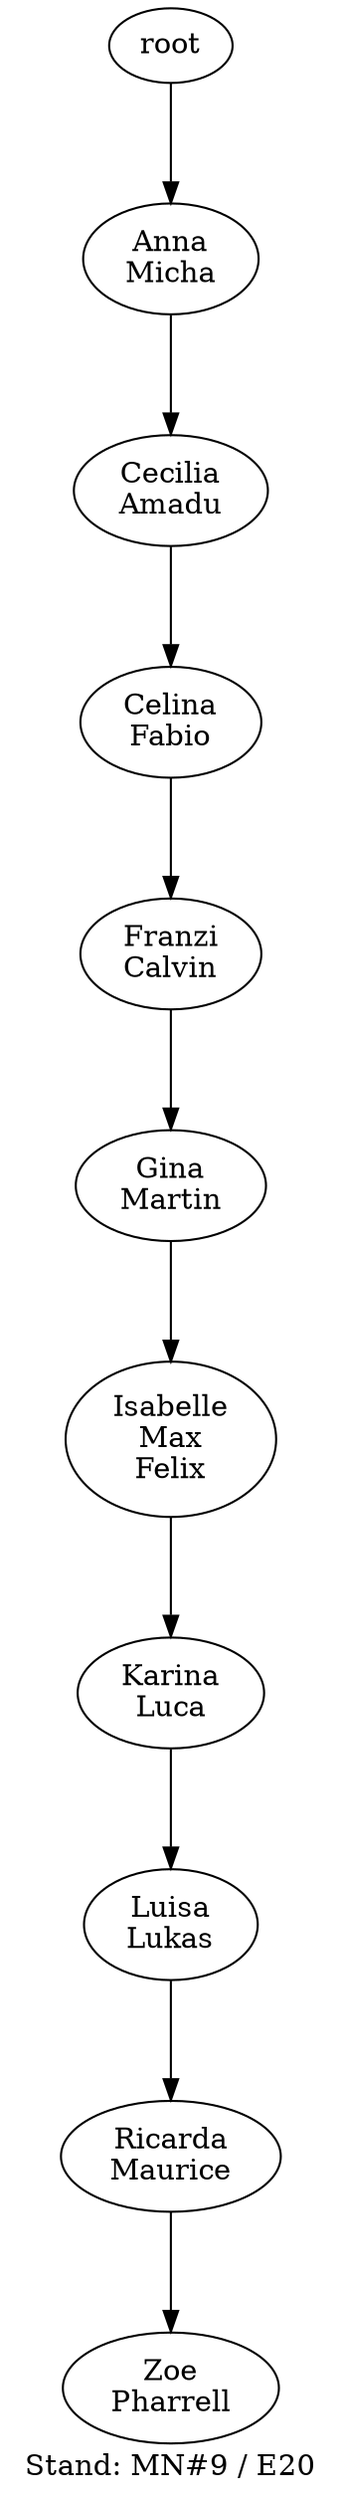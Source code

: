 digraph D { labelloc="b"; label="Stand: MN#9 / E20"; ranksep=0.8;
"root/8"[label="Anna\nMicha"]
"root" -> "root/8";
"root/8/0"[label="Cecilia\nAmadu"]
"root/8" -> "root/8/0";
"root/8/0/2"[label="Celina\nFabio"]
"root/8/0" -> "root/8/0/2";
"root/8/0/2/1"[label="Franzi\nCalvin"]
"root/8/0/2" -> "root/8/0/2/1";
"root/8/0/2/1/5"[label="Gina\nMartin"]
"root/8/0/2/1" -> "root/8/0/2/1/5";
"root/8/0/2/1/5/7,10"[label="Isabelle\nMax\nFelix"]
"root/8/0/2/1/5" -> "root/8/0/2/1/5/7,10";
"root/8/0/2/1/5/7,10/3"[label="Karina\nLuca"]
"root/8/0/2/1/5/7,10" -> "root/8/0/2/1/5/7,10/3";
"root/8/0/2/1/5/7,10/3/4"[label="Luisa\nLukas"]
"root/8/0/2/1/5/7,10/3" -> "root/8/0/2/1/5/7,10/3/4";
"root/8/0/2/1/5/7,10/3/4/6"[label="Ricarda\nMaurice"]
"root/8/0/2/1/5/7,10/3/4" -> "root/8/0/2/1/5/7,10/3/4/6";
"root/8/0/2/1/5/7,10/3/4/6/9"[label="Zoe\nPharrell"]
"root/8/0/2/1/5/7,10/3/4/6" -> "root/8/0/2/1/5/7,10/3/4/6/9";
}
